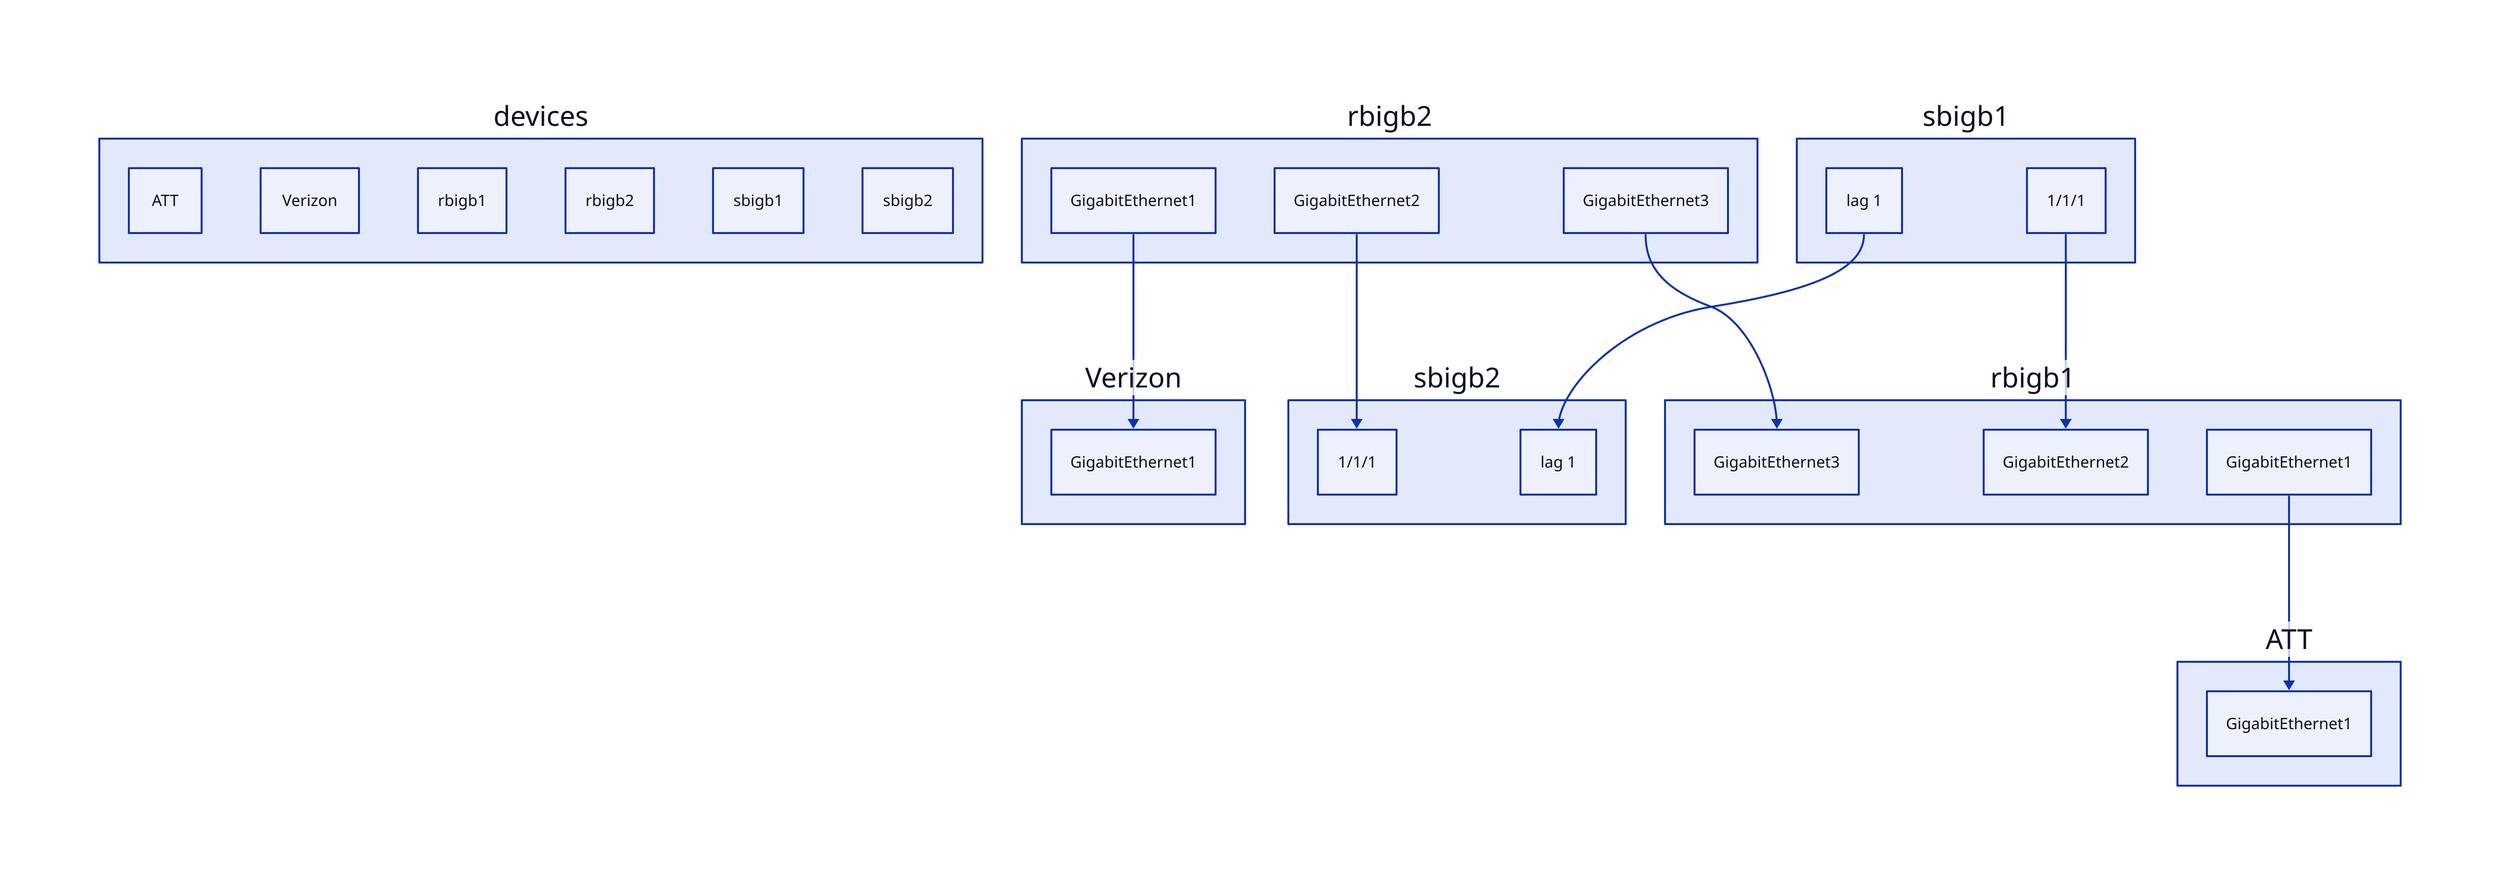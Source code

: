 # GNS3 Lab Network
# Location: Lab Environment
# Description: Auto-generated from device configurations
# Device Count: 6 devices

# Device List - Individual device configurations are in separate .d2 files
devices: {
  ATT
  Verizon
  rbigb1
  rbigb2
  sbigb1
  sbigb2
}

# Connection Topology - All site connections defined here
# This prevents duplicate connections across device files

rbigb2.GigabitEthernet1 -> Verizon.GigabitEthernet1
rbigb2.GigabitEthernet2 -> sbigb2.1/1/1
rbigb2.GigabitEthernet3 -> rbigb1.GigabitEthernet3
sbigb1.lag 1 -> sbigb2.lag 1
sbigb1.1/1/1 -> rbigb1.GigabitEthernet2
rbigb1.GigabitEthernet1 -> ATT.GigabitEthernet1